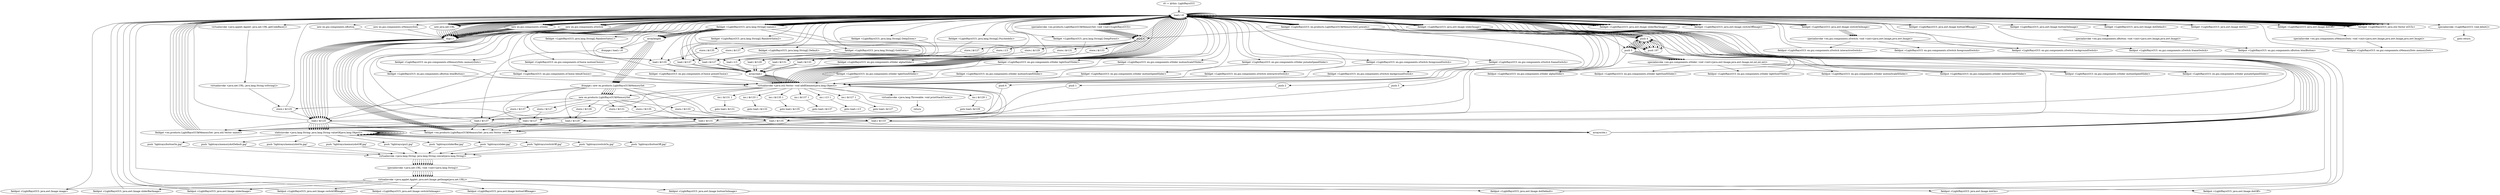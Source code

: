 digraph "" {
    "r0 := @this: LightRaysGUI"
    "load.r r0"
    "r0 := @this: LightRaysGUI"->"load.r r0";
    "virtualinvoke <java.applet.Applet: java.net.URL getCodeBase()>"
    "load.r r0"->"virtualinvoke <java.applet.Applet: java.net.URL getCodeBase()>";
    "virtualinvoke <java.net.URL: java.lang.String toString()>"
    "virtualinvoke <java.applet.Applet: java.net.URL getCodeBase()>"->"virtualinvoke <java.net.URL: java.lang.String toString()>";
    "store.r $r125"
    "virtualinvoke <java.net.URL: java.lang.String toString()>"->"store.r $r125";
    "store.r $r125"->"load.r r0";
    "load.r r0"->"load.r r0";
    "new java.net.URL"
    "load.r r0"->"new java.net.URL";
    "dup1.r"
    "new java.net.URL"->"dup1.r";
    "load.r $r125"
    "dup1.r"->"load.r $r125";
    "staticinvoke <java.lang.String: java.lang.String valueOf(java.lang.Object)>"
    "load.r $r125"->"staticinvoke <java.lang.String: java.lang.String valueOf(java.lang.Object)>";
    "staticinvoke <java.lang.String: java.lang.String valueOf(java.lang.Object)>"->"staticinvoke <java.lang.String: java.lang.String valueOf(java.lang.Object)>";
    "push \"lightrays/gui2.jpg\""
    "staticinvoke <java.lang.String: java.lang.String valueOf(java.lang.Object)>"->"push \"lightrays/gui2.jpg\"";
    "virtualinvoke <java.lang.String: java.lang.String concat(java.lang.String)>"
    "push \"lightrays/gui2.jpg\""->"virtualinvoke <java.lang.String: java.lang.String concat(java.lang.String)>";
    "specialinvoke <java.net.URL: void <init>(java.lang.String)>"
    "virtualinvoke <java.lang.String: java.lang.String concat(java.lang.String)>"->"specialinvoke <java.net.URL: void <init>(java.lang.String)>";
    "virtualinvoke <java.applet.Applet: java.awt.Image getImage(java.net.URL)>"
    "specialinvoke <java.net.URL: void <init>(java.lang.String)>"->"virtualinvoke <java.applet.Applet: java.awt.Image getImage(java.net.URL)>";
    "fieldput <LightRaysGUI: java.awt.Image image>"
    "virtualinvoke <java.applet.Applet: java.awt.Image getImage(java.net.URL)>"->"fieldput <LightRaysGUI: java.awt.Image image>";
    "fieldput <LightRaysGUI: java.awt.Image image>"->"load.r r0";
    "load.r r0"->"load.r r0";
    "load.r r0"->"new java.net.URL";
    "new java.net.URL"->"dup1.r";
    "dup1.r"->"load.r $r125";
    "load.r $r125"->"staticinvoke <java.lang.String: java.lang.String valueOf(java.lang.Object)>";
    "staticinvoke <java.lang.String: java.lang.String valueOf(java.lang.Object)>"->"staticinvoke <java.lang.String: java.lang.String valueOf(java.lang.Object)>";
    "push \"lightrays/sliderBar.jpg\""
    "staticinvoke <java.lang.String: java.lang.String valueOf(java.lang.Object)>"->"push \"lightrays/sliderBar.jpg\"";
    "push \"lightrays/sliderBar.jpg\""->"virtualinvoke <java.lang.String: java.lang.String concat(java.lang.String)>";
    "virtualinvoke <java.lang.String: java.lang.String concat(java.lang.String)>"->"specialinvoke <java.net.URL: void <init>(java.lang.String)>";
    "specialinvoke <java.net.URL: void <init>(java.lang.String)>"->"virtualinvoke <java.applet.Applet: java.awt.Image getImage(java.net.URL)>";
    "fieldput <LightRaysGUI: java.awt.Image sliderBarImage>"
    "virtualinvoke <java.applet.Applet: java.awt.Image getImage(java.net.URL)>"->"fieldput <LightRaysGUI: java.awt.Image sliderBarImage>";
    "fieldput <LightRaysGUI: java.awt.Image sliderBarImage>"->"load.r r0";
    "load.r r0"->"load.r r0";
    "load.r r0"->"new java.net.URL";
    "new java.net.URL"->"dup1.r";
    "dup1.r"->"load.r $r125";
    "load.r $r125"->"staticinvoke <java.lang.String: java.lang.String valueOf(java.lang.Object)>";
    "staticinvoke <java.lang.String: java.lang.String valueOf(java.lang.Object)>"->"staticinvoke <java.lang.String: java.lang.String valueOf(java.lang.Object)>";
    "push \"lightrays/slider.jpg\""
    "staticinvoke <java.lang.String: java.lang.String valueOf(java.lang.Object)>"->"push \"lightrays/slider.jpg\"";
    "push \"lightrays/slider.jpg\""->"virtualinvoke <java.lang.String: java.lang.String concat(java.lang.String)>";
    "virtualinvoke <java.lang.String: java.lang.String concat(java.lang.String)>"->"specialinvoke <java.net.URL: void <init>(java.lang.String)>";
    "specialinvoke <java.net.URL: void <init>(java.lang.String)>"->"virtualinvoke <java.applet.Applet: java.awt.Image getImage(java.net.URL)>";
    "fieldput <LightRaysGUI: java.awt.Image sliderImage>"
    "virtualinvoke <java.applet.Applet: java.awt.Image getImage(java.net.URL)>"->"fieldput <LightRaysGUI: java.awt.Image sliderImage>";
    "fieldput <LightRaysGUI: java.awt.Image sliderImage>"->"load.r r0";
    "load.r r0"->"load.r r0";
    "load.r r0"->"new java.net.URL";
    "new java.net.URL"->"dup1.r";
    "dup1.r"->"load.r $r125";
    "load.r $r125"->"staticinvoke <java.lang.String: java.lang.String valueOf(java.lang.Object)>";
    "staticinvoke <java.lang.String: java.lang.String valueOf(java.lang.Object)>"->"staticinvoke <java.lang.String: java.lang.String valueOf(java.lang.Object)>";
    "push \"lightrays/switchOff.jpg\""
    "staticinvoke <java.lang.String: java.lang.String valueOf(java.lang.Object)>"->"push \"lightrays/switchOff.jpg\"";
    "push \"lightrays/switchOff.jpg\""->"virtualinvoke <java.lang.String: java.lang.String concat(java.lang.String)>";
    "virtualinvoke <java.lang.String: java.lang.String concat(java.lang.String)>"->"specialinvoke <java.net.URL: void <init>(java.lang.String)>";
    "specialinvoke <java.net.URL: void <init>(java.lang.String)>"->"virtualinvoke <java.applet.Applet: java.awt.Image getImage(java.net.URL)>";
    "fieldput <LightRaysGUI: java.awt.Image switchOffImage>"
    "virtualinvoke <java.applet.Applet: java.awt.Image getImage(java.net.URL)>"->"fieldput <LightRaysGUI: java.awt.Image switchOffImage>";
    "fieldput <LightRaysGUI: java.awt.Image switchOffImage>"->"load.r r0";
    "load.r r0"->"load.r r0";
    "load.r r0"->"new java.net.URL";
    "new java.net.URL"->"dup1.r";
    "dup1.r"->"load.r $r125";
    "load.r $r125"->"staticinvoke <java.lang.String: java.lang.String valueOf(java.lang.Object)>";
    "staticinvoke <java.lang.String: java.lang.String valueOf(java.lang.Object)>"->"staticinvoke <java.lang.String: java.lang.String valueOf(java.lang.Object)>";
    "push \"lightrays/switchOn.jpg\""
    "staticinvoke <java.lang.String: java.lang.String valueOf(java.lang.Object)>"->"push \"lightrays/switchOn.jpg\"";
    "push \"lightrays/switchOn.jpg\""->"virtualinvoke <java.lang.String: java.lang.String concat(java.lang.String)>";
    "virtualinvoke <java.lang.String: java.lang.String concat(java.lang.String)>"->"specialinvoke <java.net.URL: void <init>(java.lang.String)>";
    "specialinvoke <java.net.URL: void <init>(java.lang.String)>"->"virtualinvoke <java.applet.Applet: java.awt.Image getImage(java.net.URL)>";
    "fieldput <LightRaysGUI: java.awt.Image switchOnImage>"
    "virtualinvoke <java.applet.Applet: java.awt.Image getImage(java.net.URL)>"->"fieldput <LightRaysGUI: java.awt.Image switchOnImage>";
    "fieldput <LightRaysGUI: java.awt.Image switchOnImage>"->"load.r r0";
    "load.r r0"->"load.r r0";
    "load.r r0"->"new java.net.URL";
    "new java.net.URL"->"dup1.r";
    "dup1.r"->"load.r $r125";
    "load.r $r125"->"staticinvoke <java.lang.String: java.lang.String valueOf(java.lang.Object)>";
    "staticinvoke <java.lang.String: java.lang.String valueOf(java.lang.Object)>"->"staticinvoke <java.lang.String: java.lang.String valueOf(java.lang.Object)>";
    "push \"lightrays/buttonOff.jpg\""
    "staticinvoke <java.lang.String: java.lang.String valueOf(java.lang.Object)>"->"push \"lightrays/buttonOff.jpg\"";
    "push \"lightrays/buttonOff.jpg\""->"virtualinvoke <java.lang.String: java.lang.String concat(java.lang.String)>";
    "virtualinvoke <java.lang.String: java.lang.String concat(java.lang.String)>"->"specialinvoke <java.net.URL: void <init>(java.lang.String)>";
    "specialinvoke <java.net.URL: void <init>(java.lang.String)>"->"virtualinvoke <java.applet.Applet: java.awt.Image getImage(java.net.URL)>";
    "fieldput <LightRaysGUI: java.awt.Image buttonOffImage>"
    "virtualinvoke <java.applet.Applet: java.awt.Image getImage(java.net.URL)>"->"fieldput <LightRaysGUI: java.awt.Image buttonOffImage>";
    "fieldput <LightRaysGUI: java.awt.Image buttonOffImage>"->"load.r r0";
    "load.r r0"->"load.r r0";
    "load.r r0"->"new java.net.URL";
    "new java.net.URL"->"dup1.r";
    "dup1.r"->"load.r $r125";
    "load.r $r125"->"staticinvoke <java.lang.String: java.lang.String valueOf(java.lang.Object)>";
    "staticinvoke <java.lang.String: java.lang.String valueOf(java.lang.Object)>"->"staticinvoke <java.lang.String: java.lang.String valueOf(java.lang.Object)>";
    "push \"lightrays/buttonOn.jpg\""
    "staticinvoke <java.lang.String: java.lang.String valueOf(java.lang.Object)>"->"push \"lightrays/buttonOn.jpg\"";
    "push \"lightrays/buttonOn.jpg\""->"virtualinvoke <java.lang.String: java.lang.String concat(java.lang.String)>";
    "virtualinvoke <java.lang.String: java.lang.String concat(java.lang.String)>"->"specialinvoke <java.net.URL: void <init>(java.lang.String)>";
    "specialinvoke <java.net.URL: void <init>(java.lang.String)>"->"virtualinvoke <java.applet.Applet: java.awt.Image getImage(java.net.URL)>";
    "fieldput <LightRaysGUI: java.awt.Image buttonOnImage>"
    "virtualinvoke <java.applet.Applet: java.awt.Image getImage(java.net.URL)>"->"fieldput <LightRaysGUI: java.awt.Image buttonOnImage>";
    "fieldput <LightRaysGUI: java.awt.Image buttonOnImage>"->"load.r r0";
    "load.r r0"->"load.r r0";
    "load.r r0"->"new java.net.URL";
    "new java.net.URL"->"dup1.r";
    "dup1.r"->"load.r $r125";
    "load.r $r125"->"staticinvoke <java.lang.String: java.lang.String valueOf(java.lang.Object)>";
    "staticinvoke <java.lang.String: java.lang.String valueOf(java.lang.Object)>"->"staticinvoke <java.lang.String: java.lang.String valueOf(java.lang.Object)>";
    "push \"lightrays/memorydotDefault.jpg\""
    "staticinvoke <java.lang.String: java.lang.String valueOf(java.lang.Object)>"->"push \"lightrays/memorydotDefault.jpg\"";
    "push \"lightrays/memorydotDefault.jpg\""->"virtualinvoke <java.lang.String: java.lang.String concat(java.lang.String)>";
    "virtualinvoke <java.lang.String: java.lang.String concat(java.lang.String)>"->"specialinvoke <java.net.URL: void <init>(java.lang.String)>";
    "specialinvoke <java.net.URL: void <init>(java.lang.String)>"->"virtualinvoke <java.applet.Applet: java.awt.Image getImage(java.net.URL)>";
    "fieldput <LightRaysGUI: java.awt.Image dotDefault>"
    "virtualinvoke <java.applet.Applet: java.awt.Image getImage(java.net.URL)>"->"fieldput <LightRaysGUI: java.awt.Image dotDefault>";
    "fieldput <LightRaysGUI: java.awt.Image dotDefault>"->"load.r r0";
    "load.r r0"->"load.r r0";
    "load.r r0"->"new java.net.URL";
    "new java.net.URL"->"dup1.r";
    "dup1.r"->"load.r $r125";
    "load.r $r125"->"staticinvoke <java.lang.String: java.lang.String valueOf(java.lang.Object)>";
    "staticinvoke <java.lang.String: java.lang.String valueOf(java.lang.Object)>"->"staticinvoke <java.lang.String: java.lang.String valueOf(java.lang.Object)>";
    "push \"lightrays/memorydotOn.jpg\""
    "staticinvoke <java.lang.String: java.lang.String valueOf(java.lang.Object)>"->"push \"lightrays/memorydotOn.jpg\"";
    "push \"lightrays/memorydotOn.jpg\""->"virtualinvoke <java.lang.String: java.lang.String concat(java.lang.String)>";
    "virtualinvoke <java.lang.String: java.lang.String concat(java.lang.String)>"->"specialinvoke <java.net.URL: void <init>(java.lang.String)>";
    "specialinvoke <java.net.URL: void <init>(java.lang.String)>"->"virtualinvoke <java.applet.Applet: java.awt.Image getImage(java.net.URL)>";
    "fieldput <LightRaysGUI: java.awt.Image dotOn>"
    "virtualinvoke <java.applet.Applet: java.awt.Image getImage(java.net.URL)>"->"fieldput <LightRaysGUI: java.awt.Image dotOn>";
    "fieldput <LightRaysGUI: java.awt.Image dotOn>"->"load.r r0";
    "load.r r0"->"load.r r0";
    "load.r r0"->"new java.net.URL";
    "new java.net.URL"->"dup1.r";
    "dup1.r"->"load.r $r125";
    "load.r $r125"->"staticinvoke <java.lang.String: java.lang.String valueOf(java.lang.Object)>";
    "staticinvoke <java.lang.String: java.lang.String valueOf(java.lang.Object)>"->"staticinvoke <java.lang.String: java.lang.String valueOf(java.lang.Object)>";
    "push \"lightrays/memorydotOff.jpg\""
    "staticinvoke <java.lang.String: java.lang.String valueOf(java.lang.Object)>"->"push \"lightrays/memorydotOff.jpg\"";
    "push \"lightrays/memorydotOff.jpg\""->"virtualinvoke <java.lang.String: java.lang.String concat(java.lang.String)>";
    "virtualinvoke <java.lang.String: java.lang.String concat(java.lang.String)>"->"specialinvoke <java.net.URL: void <init>(java.lang.String)>";
    "specialinvoke <java.net.URL: void <init>(java.lang.String)>"->"virtualinvoke <java.applet.Applet: java.awt.Image getImage(java.net.URL)>";
    "fieldput <LightRaysGUI: java.awt.Image dotOff>"
    "virtualinvoke <java.applet.Applet: java.awt.Image getImage(java.net.URL)>"->"fieldput <LightRaysGUI: java.awt.Image dotOff>";
    "fieldput <LightRaysGUI: java.awt.Image dotOff>"->"load.r r0";
    "new en.gui.components.xSlider"
    "load.r r0"->"new en.gui.components.xSlider";
    "new en.gui.components.xSlider"->"dup1.r";
    "dup1.r"->"load.r r0";
    "fieldget <LightRaysGUI: java.awt.Image sliderBarImage>"
    "load.r r0"->"fieldget <LightRaysGUI: java.awt.Image sliderBarImage>";
    "fieldget <LightRaysGUI: java.awt.Image sliderBarImage>"->"load.r r0";
    "fieldget <LightRaysGUI: java.awt.Image sliderImage>"
    "load.r r0"->"fieldget <LightRaysGUI: java.awt.Image sliderImage>";
    "push 4"
    "fieldget <LightRaysGUI: java.awt.Image sliderImage>"->"push 4";
    "push 197"
    "push 4"->"push 197";
    "push 197"->"push 4";
    "push 5"
    "push 4"->"push 5";
    "specialinvoke <en.gui.components.xSlider: void <init>(java.awt.Image,java.awt.Image,int,int,int,int)>"
    "push 5"->"specialinvoke <en.gui.components.xSlider: void <init>(java.awt.Image,java.awt.Image,int,int,int,int)>";
    "fieldput <LightRaysGUI: en.gui.components.xSlider alphaSlider>"
    "specialinvoke <en.gui.components.xSlider: void <init>(java.awt.Image,java.awt.Image,int,int,int,int)>"->"fieldput <LightRaysGUI: en.gui.components.xSlider alphaSlider>";
    "fieldput <LightRaysGUI: en.gui.components.xSlider alphaSlider>"->"load.r r0";
    "load.r r0"->"new en.gui.components.xSlider";
    "new en.gui.components.xSlider"->"dup1.r";
    "dup1.r"->"load.r r0";
    "load.r r0"->"fieldget <LightRaysGUI: java.awt.Image sliderBarImage>";
    "fieldget <LightRaysGUI: java.awt.Image sliderBarImage>"->"load.r r0";
    "load.r r0"->"fieldget <LightRaysGUI: java.awt.Image sliderImage>";
    "fieldget <LightRaysGUI: java.awt.Image sliderImage>"->"push 4";
    "push 4"->"push 197";
    "push 197"->"push 4";
    "push 4"->"push 5";
    "push 5"->"specialinvoke <en.gui.components.xSlider: void <init>(java.awt.Image,java.awt.Image,int,int,int,int)>";
    "fieldput <LightRaysGUI: en.gui.components.xSlider lightSizeXSlider>"
    "specialinvoke <en.gui.components.xSlider: void <init>(java.awt.Image,java.awt.Image,int,int,int,int)>"->"fieldput <LightRaysGUI: en.gui.components.xSlider lightSizeXSlider>";
    "fieldput <LightRaysGUI: en.gui.components.xSlider lightSizeXSlider>"->"load.r r0";
    "load.r r0"->"new en.gui.components.xSlider";
    "new en.gui.components.xSlider"->"dup1.r";
    "dup1.r"->"load.r r0";
    "load.r r0"->"fieldget <LightRaysGUI: java.awt.Image sliderBarImage>";
    "fieldget <LightRaysGUI: java.awt.Image sliderBarImage>"->"load.r r0";
    "load.r r0"->"fieldget <LightRaysGUI: java.awt.Image sliderImage>";
    "fieldget <LightRaysGUI: java.awt.Image sliderImage>"->"push 4";
    "push 4"->"push 197";
    "push 197"->"push 4";
    "push 4"->"push 5";
    "push 5"->"specialinvoke <en.gui.components.xSlider: void <init>(java.awt.Image,java.awt.Image,int,int,int,int)>";
    "fieldput <LightRaysGUI: en.gui.components.xSlider lightSizeYSlider>"
    "specialinvoke <en.gui.components.xSlider: void <init>(java.awt.Image,java.awt.Image,int,int,int,int)>"->"fieldput <LightRaysGUI: en.gui.components.xSlider lightSizeYSlider>";
    "fieldput <LightRaysGUI: en.gui.components.xSlider lightSizeYSlider>"->"load.r r0";
    "load.r r0"->"new en.gui.components.xSlider";
    "new en.gui.components.xSlider"->"dup1.r";
    "dup1.r"->"load.r r0";
    "load.r r0"->"fieldget <LightRaysGUI: java.awt.Image sliderBarImage>";
    "fieldget <LightRaysGUI: java.awt.Image sliderBarImage>"->"load.r r0";
    "load.r r0"->"fieldget <LightRaysGUI: java.awt.Image sliderImage>";
    "fieldget <LightRaysGUI: java.awt.Image sliderImage>"->"push 4";
    "push 4"->"push 197";
    "push 197"->"push 4";
    "push 4"->"push 5";
    "push 5"->"specialinvoke <en.gui.components.xSlider: void <init>(java.awt.Image,java.awt.Image,int,int,int,int)>";
    "fieldput <LightRaysGUI: en.gui.components.xSlider motionScaleXSlider>"
    "specialinvoke <en.gui.components.xSlider: void <init>(java.awt.Image,java.awt.Image,int,int,int,int)>"->"fieldput <LightRaysGUI: en.gui.components.xSlider motionScaleXSlider>";
    "fieldput <LightRaysGUI: en.gui.components.xSlider motionScaleXSlider>"->"load.r r0";
    "load.r r0"->"new en.gui.components.xSlider";
    "new en.gui.components.xSlider"->"dup1.r";
    "dup1.r"->"load.r r0";
    "load.r r0"->"fieldget <LightRaysGUI: java.awt.Image sliderBarImage>";
    "fieldget <LightRaysGUI: java.awt.Image sliderBarImage>"->"load.r r0";
    "load.r r0"->"fieldget <LightRaysGUI: java.awt.Image sliderImage>";
    "fieldget <LightRaysGUI: java.awt.Image sliderImage>"->"push 4";
    "push 4"->"push 197";
    "push 197"->"push 4";
    "push 4"->"push 5";
    "push 5"->"specialinvoke <en.gui.components.xSlider: void <init>(java.awt.Image,java.awt.Image,int,int,int,int)>";
    "fieldput <LightRaysGUI: en.gui.components.xSlider motionScaleYSlider>"
    "specialinvoke <en.gui.components.xSlider: void <init>(java.awt.Image,java.awt.Image,int,int,int,int)>"->"fieldput <LightRaysGUI: en.gui.components.xSlider motionScaleYSlider>";
    "fieldput <LightRaysGUI: en.gui.components.xSlider motionScaleYSlider>"->"load.r r0";
    "load.r r0"->"new en.gui.components.xSlider";
    "new en.gui.components.xSlider"->"dup1.r";
    "dup1.r"->"load.r r0";
    "load.r r0"->"fieldget <LightRaysGUI: java.awt.Image sliderBarImage>";
    "fieldget <LightRaysGUI: java.awt.Image sliderBarImage>"->"load.r r0";
    "load.r r0"->"fieldget <LightRaysGUI: java.awt.Image sliderImage>";
    "fieldget <LightRaysGUI: java.awt.Image sliderImage>"->"push 4";
    "push 4"->"push 197";
    "push 197"->"push 4";
    "push 4"->"push 5";
    "push 5"->"specialinvoke <en.gui.components.xSlider: void <init>(java.awt.Image,java.awt.Image,int,int,int,int)>";
    "fieldput <LightRaysGUI: en.gui.components.xSlider motionSpeedSlider>"
    "specialinvoke <en.gui.components.xSlider: void <init>(java.awt.Image,java.awt.Image,int,int,int,int)>"->"fieldput <LightRaysGUI: en.gui.components.xSlider motionSpeedSlider>";
    "fieldput <LightRaysGUI: en.gui.components.xSlider motionSpeedSlider>"->"load.r r0";
    "load.r r0"->"new en.gui.components.xSlider";
    "new en.gui.components.xSlider"->"dup1.r";
    "dup1.r"->"load.r r0";
    "load.r r0"->"fieldget <LightRaysGUI: java.awt.Image sliderBarImage>";
    "fieldget <LightRaysGUI: java.awt.Image sliderBarImage>"->"load.r r0";
    "load.r r0"->"fieldget <LightRaysGUI: java.awt.Image sliderImage>";
    "fieldget <LightRaysGUI: java.awt.Image sliderImage>"->"push 4";
    "push 4"->"push 197";
    "push 197"->"push 4";
    "push 4"->"push 5";
    "push 5"->"specialinvoke <en.gui.components.xSlider: void <init>(java.awt.Image,java.awt.Image,int,int,int,int)>";
    "fieldput <LightRaysGUI: en.gui.components.xSlider pulsateSpeedSlider>"
    "specialinvoke <en.gui.components.xSlider: void <init>(java.awt.Image,java.awt.Image,int,int,int,int)>"->"fieldput <LightRaysGUI: en.gui.components.xSlider pulsateSpeedSlider>";
    "fieldput <LightRaysGUI: en.gui.components.xSlider pulsateSpeedSlider>"->"load.r r0";
    "new en.gui.components.xSwitch"
    "load.r r0"->"new en.gui.components.xSwitch";
    "new en.gui.components.xSwitch"->"dup1.r";
    "dup1.r"->"load.r r0";
    "fieldget <LightRaysGUI: java.awt.Image switchOffImage>"
    "load.r r0"->"fieldget <LightRaysGUI: java.awt.Image switchOffImage>";
    "fieldget <LightRaysGUI: java.awt.Image switchOffImage>"->"load.r r0";
    "fieldget <LightRaysGUI: java.awt.Image switchOnImage>"
    "load.r r0"->"fieldget <LightRaysGUI: java.awt.Image switchOnImage>";
    "specialinvoke <en.gui.components.xSwitch: void <init>(java.awt.Image,java.awt.Image)>"
    "fieldget <LightRaysGUI: java.awt.Image switchOnImage>"->"specialinvoke <en.gui.components.xSwitch: void <init>(java.awt.Image,java.awt.Image)>";
    "fieldput <LightRaysGUI: en.gui.components.xSwitch interactiveSwitch>"
    "specialinvoke <en.gui.components.xSwitch: void <init>(java.awt.Image,java.awt.Image)>"->"fieldput <LightRaysGUI: en.gui.components.xSwitch interactiveSwitch>";
    "fieldput <LightRaysGUI: en.gui.components.xSwitch interactiveSwitch>"->"load.r r0";
    "load.r r0"->"new en.gui.components.xSwitch";
    "new en.gui.components.xSwitch"->"dup1.r";
    "dup1.r"->"load.r r0";
    "load.r r0"->"fieldget <LightRaysGUI: java.awt.Image switchOffImage>";
    "fieldget <LightRaysGUI: java.awt.Image switchOffImage>"->"load.r r0";
    "load.r r0"->"fieldget <LightRaysGUI: java.awt.Image switchOnImage>";
    "fieldget <LightRaysGUI: java.awt.Image switchOnImage>"->"specialinvoke <en.gui.components.xSwitch: void <init>(java.awt.Image,java.awt.Image)>";
    "fieldput <LightRaysGUI: en.gui.components.xSwitch foregroundSwitch>"
    "specialinvoke <en.gui.components.xSwitch: void <init>(java.awt.Image,java.awt.Image)>"->"fieldput <LightRaysGUI: en.gui.components.xSwitch foregroundSwitch>";
    "fieldput <LightRaysGUI: en.gui.components.xSwitch foregroundSwitch>"->"load.r r0";
    "load.r r0"->"new en.gui.components.xSwitch";
    "new en.gui.components.xSwitch"->"dup1.r";
    "dup1.r"->"load.r r0";
    "load.r r0"->"fieldget <LightRaysGUI: java.awt.Image switchOffImage>";
    "fieldget <LightRaysGUI: java.awt.Image switchOffImage>"->"load.r r0";
    "load.r r0"->"fieldget <LightRaysGUI: java.awt.Image switchOnImage>";
    "fieldget <LightRaysGUI: java.awt.Image switchOnImage>"->"specialinvoke <en.gui.components.xSwitch: void <init>(java.awt.Image,java.awt.Image)>";
    "fieldput <LightRaysGUI: en.gui.components.xSwitch backgroundSwitch>"
    "specialinvoke <en.gui.components.xSwitch: void <init>(java.awt.Image,java.awt.Image)>"->"fieldput <LightRaysGUI: en.gui.components.xSwitch backgroundSwitch>";
    "fieldput <LightRaysGUI: en.gui.components.xSwitch backgroundSwitch>"->"load.r r0";
    "load.r r0"->"new en.gui.components.xSwitch";
    "new en.gui.components.xSwitch"->"dup1.r";
    "dup1.r"->"load.r r0";
    "load.r r0"->"fieldget <LightRaysGUI: java.awt.Image switchOffImage>";
    "fieldget <LightRaysGUI: java.awt.Image switchOffImage>"->"load.r r0";
    "load.r r0"->"fieldget <LightRaysGUI: java.awt.Image switchOnImage>";
    "fieldget <LightRaysGUI: java.awt.Image switchOnImage>"->"specialinvoke <en.gui.components.xSwitch: void <init>(java.awt.Image,java.awt.Image)>";
    "fieldput <LightRaysGUI: en.gui.components.xSwitch frameSwitch>"
    "specialinvoke <en.gui.components.xSwitch: void <init>(java.awt.Image,java.awt.Image)>"->"fieldput <LightRaysGUI: en.gui.components.xSwitch frameSwitch>";
    "fieldput <LightRaysGUI: en.gui.components.xSwitch frameSwitch>"->"load.r r0";
    "new en.gui.components.xButton"
    "load.r r0"->"new en.gui.components.xButton";
    "new en.gui.components.xButton"->"dup1.r";
    "dup1.r"->"load.r r0";
    "fieldget <LightRaysGUI: java.awt.Image buttonOffImage>"
    "load.r r0"->"fieldget <LightRaysGUI: java.awt.Image buttonOffImage>";
    "fieldget <LightRaysGUI: java.awt.Image buttonOffImage>"->"load.r r0";
    "fieldget <LightRaysGUI: java.awt.Image buttonOnImage>"
    "load.r r0"->"fieldget <LightRaysGUI: java.awt.Image buttonOnImage>";
    "specialinvoke <en.gui.components.xButton: void <init>(java.awt.Image,java.awt.Image)>"
    "fieldget <LightRaysGUI: java.awt.Image buttonOnImage>"->"specialinvoke <en.gui.components.xButton: void <init>(java.awt.Image,java.awt.Image)>";
    "fieldput <LightRaysGUI: en.gui.components.xButton htmlButton>"
    "specialinvoke <en.gui.components.xButton: void <init>(java.awt.Image,java.awt.Image)>"->"fieldput <LightRaysGUI: en.gui.components.xButton htmlButton>";
    "fieldput <LightRaysGUI: en.gui.components.xButton htmlButton>"->"load.r r0";
    "new en.gui.components.xMemoryDots"
    "load.r r0"->"new en.gui.components.xMemoryDots";
    "new en.gui.components.xMemoryDots"->"dup1.r";
    "dup1.r"->"load.r r0";
    "fieldget <LightRaysGUI: java.awt.Image dotDefault>"
    "load.r r0"->"fieldget <LightRaysGUI: java.awt.Image dotDefault>";
    "fieldget <LightRaysGUI: java.awt.Image dotDefault>"->"load.r r0";
    "fieldget <LightRaysGUI: java.awt.Image dotOn>"
    "load.r r0"->"fieldget <LightRaysGUI: java.awt.Image dotOn>";
    "fieldget <LightRaysGUI: java.awt.Image dotOn>"->"load.r r0";
    "fieldget <LightRaysGUI: java.awt.Image dotOff>"
    "load.r r0"->"fieldget <LightRaysGUI: java.awt.Image dotOff>";
    "specialinvoke <en.gui.components.xMemoryDots: void <init>(java.awt.Image,java.awt.Image,java.awt.Image)>"
    "fieldget <LightRaysGUI: java.awt.Image dotOff>"->"specialinvoke <en.gui.components.xMemoryDots: void <init>(java.awt.Image,java.awt.Image,java.awt.Image)>";
    "fieldput <LightRaysGUI: en.gui.components.xMemoryDots memoryDots>"
    "specialinvoke <en.gui.components.xMemoryDots: void <init>(java.awt.Image,java.awt.Image,java.awt.Image)>"->"fieldput <LightRaysGUI: en.gui.components.xMemoryDots memoryDots>";
    "fieldput <LightRaysGUI: en.gui.components.xMemoryDots memoryDots>"->"load.r r0";
    "fieldget <LightRaysGUI: java.util.Vector xGUIs>"
    "load.r r0"->"fieldget <LightRaysGUI: java.util.Vector xGUIs>";
    "fieldget <LightRaysGUI: java.util.Vector xGUIs>"->"load.r r0";
    "fieldget <LightRaysGUI: en.gui.components.xSlider alphaSlider>"
    "load.r r0"->"fieldget <LightRaysGUI: en.gui.components.xSlider alphaSlider>";
    "virtualinvoke <java.util.Vector: void addElement(java.lang.Object)>"
    "fieldget <LightRaysGUI: en.gui.components.xSlider alphaSlider>"->"virtualinvoke <java.util.Vector: void addElement(java.lang.Object)>";
    "virtualinvoke <java.util.Vector: void addElement(java.lang.Object)>"->"load.r r0";
    "load.r r0"->"fieldget <LightRaysGUI: java.util.Vector xGUIs>";
    "fieldget <LightRaysGUI: java.util.Vector xGUIs>"->"load.r r0";
    "fieldget <LightRaysGUI: en.gui.components.xSlider lightSizeXSlider>"
    "load.r r0"->"fieldget <LightRaysGUI: en.gui.components.xSlider lightSizeXSlider>";
    "fieldget <LightRaysGUI: en.gui.components.xSlider lightSizeXSlider>"->"virtualinvoke <java.util.Vector: void addElement(java.lang.Object)>";
    "virtualinvoke <java.util.Vector: void addElement(java.lang.Object)>"->"load.r r0";
    "load.r r0"->"fieldget <LightRaysGUI: java.util.Vector xGUIs>";
    "fieldget <LightRaysGUI: java.util.Vector xGUIs>"->"load.r r0";
    "fieldget <LightRaysGUI: en.gui.components.xSlider lightSizeYSlider>"
    "load.r r0"->"fieldget <LightRaysGUI: en.gui.components.xSlider lightSizeYSlider>";
    "fieldget <LightRaysGUI: en.gui.components.xSlider lightSizeYSlider>"->"virtualinvoke <java.util.Vector: void addElement(java.lang.Object)>";
    "virtualinvoke <java.util.Vector: void addElement(java.lang.Object)>"->"load.r r0";
    "load.r r0"->"fieldget <LightRaysGUI: java.util.Vector xGUIs>";
    "fieldget <LightRaysGUI: java.util.Vector xGUIs>"->"load.r r0";
    "fieldget <LightRaysGUI: en.gui.components.xSlider motionScaleXSlider>"
    "load.r r0"->"fieldget <LightRaysGUI: en.gui.components.xSlider motionScaleXSlider>";
    "fieldget <LightRaysGUI: en.gui.components.xSlider motionScaleXSlider>"->"virtualinvoke <java.util.Vector: void addElement(java.lang.Object)>";
    "virtualinvoke <java.util.Vector: void addElement(java.lang.Object)>"->"load.r r0";
    "load.r r0"->"fieldget <LightRaysGUI: java.util.Vector xGUIs>";
    "fieldget <LightRaysGUI: java.util.Vector xGUIs>"->"load.r r0";
    "fieldget <LightRaysGUI: en.gui.components.xSlider motionScaleYSlider>"
    "load.r r0"->"fieldget <LightRaysGUI: en.gui.components.xSlider motionScaleYSlider>";
    "fieldget <LightRaysGUI: en.gui.components.xSlider motionScaleYSlider>"->"virtualinvoke <java.util.Vector: void addElement(java.lang.Object)>";
    "virtualinvoke <java.util.Vector: void addElement(java.lang.Object)>"->"load.r r0";
    "load.r r0"->"fieldget <LightRaysGUI: java.util.Vector xGUIs>";
    "fieldget <LightRaysGUI: java.util.Vector xGUIs>"->"load.r r0";
    "fieldget <LightRaysGUI: en.gui.components.xSlider motionSpeedSlider>"
    "load.r r0"->"fieldget <LightRaysGUI: en.gui.components.xSlider motionSpeedSlider>";
    "fieldget <LightRaysGUI: en.gui.components.xSlider motionSpeedSlider>"->"virtualinvoke <java.util.Vector: void addElement(java.lang.Object)>";
    "virtualinvoke <java.util.Vector: void addElement(java.lang.Object)>"->"load.r r0";
    "load.r r0"->"fieldget <LightRaysGUI: java.util.Vector xGUIs>";
    "fieldget <LightRaysGUI: java.util.Vector xGUIs>"->"load.r r0";
    "fieldget <LightRaysGUI: en.gui.components.xSlider pulsateSpeedSlider>"
    "load.r r0"->"fieldget <LightRaysGUI: en.gui.components.xSlider pulsateSpeedSlider>";
    "fieldget <LightRaysGUI: en.gui.components.xSlider pulsateSpeedSlider>"->"virtualinvoke <java.util.Vector: void addElement(java.lang.Object)>";
    "virtualinvoke <java.util.Vector: void addElement(java.lang.Object)>"->"load.r r0";
    "load.r r0"->"fieldget <LightRaysGUI: java.util.Vector xGUIs>";
    "fieldget <LightRaysGUI: java.util.Vector xGUIs>"->"load.r r0";
    "fieldget <LightRaysGUI: en.gui.components.xSwitch interactiveSwitch>"
    "load.r r0"->"fieldget <LightRaysGUI: en.gui.components.xSwitch interactiveSwitch>";
    "fieldget <LightRaysGUI: en.gui.components.xSwitch interactiveSwitch>"->"virtualinvoke <java.util.Vector: void addElement(java.lang.Object)>";
    "virtualinvoke <java.util.Vector: void addElement(java.lang.Object)>"->"load.r r0";
    "load.r r0"->"fieldget <LightRaysGUI: java.util.Vector xGUIs>";
    "fieldget <LightRaysGUI: java.util.Vector xGUIs>"->"load.r r0";
    "fieldget <LightRaysGUI: en.gui.components.xSwitch foregroundSwitch>"
    "load.r r0"->"fieldget <LightRaysGUI: en.gui.components.xSwitch foregroundSwitch>";
    "fieldget <LightRaysGUI: en.gui.components.xSwitch foregroundSwitch>"->"virtualinvoke <java.util.Vector: void addElement(java.lang.Object)>";
    "virtualinvoke <java.util.Vector: void addElement(java.lang.Object)>"->"load.r r0";
    "load.r r0"->"fieldget <LightRaysGUI: java.util.Vector xGUIs>";
    "fieldget <LightRaysGUI: java.util.Vector xGUIs>"->"load.r r0";
    "fieldget <LightRaysGUI: en.gui.components.xSwitch backgroundSwitch>"
    "load.r r0"->"fieldget <LightRaysGUI: en.gui.components.xSwitch backgroundSwitch>";
    "fieldget <LightRaysGUI: en.gui.components.xSwitch backgroundSwitch>"->"virtualinvoke <java.util.Vector: void addElement(java.lang.Object)>";
    "virtualinvoke <java.util.Vector: void addElement(java.lang.Object)>"->"load.r r0";
    "load.r r0"->"fieldget <LightRaysGUI: java.util.Vector xGUIs>";
    "fieldget <LightRaysGUI: java.util.Vector xGUIs>"->"load.r r0";
    "fieldget <LightRaysGUI: en.gui.components.xSwitch frameSwitch>"
    "load.r r0"->"fieldget <LightRaysGUI: en.gui.components.xSwitch frameSwitch>";
    "fieldget <LightRaysGUI: en.gui.components.xSwitch frameSwitch>"->"virtualinvoke <java.util.Vector: void addElement(java.lang.Object)>";
    "virtualinvoke <java.util.Vector: void addElement(java.lang.Object)>"->"load.r r0";
    "load.r r0"->"fieldget <LightRaysGUI: java.util.Vector xGUIs>";
    "fieldget <LightRaysGUI: java.util.Vector xGUIs>"->"load.r r0";
    "fieldget <LightRaysGUI: en.gui.components.xButton htmlButton>"
    "load.r r0"->"fieldget <LightRaysGUI: en.gui.components.xButton htmlButton>";
    "fieldget <LightRaysGUI: en.gui.components.xButton htmlButton>"->"virtualinvoke <java.util.Vector: void addElement(java.lang.Object)>";
    "virtualinvoke <java.util.Vector: void addElement(java.lang.Object)>"->"load.r r0";
    "load.r r0"->"fieldget <LightRaysGUI: java.util.Vector xGUIs>";
    "fieldget <LightRaysGUI: java.util.Vector xGUIs>"->"load.r r0";
    "fieldget <LightRaysGUI: en.gui.components.xMemoryDots memoryDots>"
    "load.r r0"->"fieldget <LightRaysGUI: en.gui.components.xMemoryDots memoryDots>";
    "fieldget <LightRaysGUI: en.gui.components.xMemoryDots memoryDots>"->"virtualinvoke <java.util.Vector: void addElement(java.lang.Object)>";
    "virtualinvoke <java.util.Vector: void addElement(java.lang.Object)>"->"load.r r0";
    "load.r r0"->"fieldget <LightRaysGUI: java.util.Vector xGUIs>";
    "fieldget <LightRaysGUI: java.util.Vector xGUIs>"->"load.r r0";
    "fieldget <LightRaysGUI: en.gui.components.xChoice blendChoice>"
    "load.r r0"->"fieldget <LightRaysGUI: en.gui.components.xChoice blendChoice>";
    "fieldget <LightRaysGUI: en.gui.components.xChoice blendChoice>"->"virtualinvoke <java.util.Vector: void addElement(java.lang.Object)>";
    "virtualinvoke <java.util.Vector: void addElement(java.lang.Object)>"->"load.r r0";
    "load.r r0"->"fieldget <LightRaysGUI: java.util.Vector xGUIs>";
    "fieldget <LightRaysGUI: java.util.Vector xGUIs>"->"load.r r0";
    "fieldget <LightRaysGUI: en.gui.components.xChoice motionChoice>"
    "load.r r0"->"fieldget <LightRaysGUI: en.gui.components.xChoice motionChoice>";
    "fieldget <LightRaysGUI: en.gui.components.xChoice motionChoice>"->"virtualinvoke <java.util.Vector: void addElement(java.lang.Object)>";
    "virtualinvoke <java.util.Vector: void addElement(java.lang.Object)>"->"load.r r0";
    "load.r r0"->"fieldget <LightRaysGUI: java.util.Vector xGUIs>";
    "fieldget <LightRaysGUI: java.util.Vector xGUIs>"->"load.r r0";
    "fieldget <LightRaysGUI: en.gui.components.xChoice presetChoice>"
    "load.r r0"->"fieldget <LightRaysGUI: en.gui.components.xChoice presetChoice>";
    "fieldget <LightRaysGUI: en.gui.components.xChoice presetChoice>"->"virtualinvoke <java.util.Vector: void addElement(java.lang.Object)>";
    "new en.products.LightRaysGUI$MemorySet"
    "virtualinvoke <java.util.Vector: void addElement(java.lang.Object)>"->"new en.products.LightRaysGUI$MemorySet";
    "new en.products.LightRaysGUI$MemorySet"->"store.r $r125";
    "store.r $r125"->"load.r $r125";
    "load.r $r125"->"load.r r0";
    "specialinvoke <en.products.LightRaysGUI$MemorySet: void <init>(LightRaysGUI)>"
    "load.r r0"->"specialinvoke <en.products.LightRaysGUI$MemorySet: void <init>(LightRaysGUI)>";
    "push 0"
    "specialinvoke <en.products.LightRaysGUI$MemorySet: void <init>(LightRaysGUI)>"->"push 0";
    "store.i $r127"
    "push 0"->"store.i $r127";
    "load.i $r127"
    "store.i $r127"->"load.i $r127";
    "load.i $r127"->"load.r r0";
    "fieldget <LightRaysGUI: java.lang.String[] names>"
    "load.r r0"->"fieldget <LightRaysGUI: java.lang.String[] names>";
    "arraylength"
    "fieldget <LightRaysGUI: java.lang.String[] names>"->"arraylength";
    "ifcmpge.i new en.products.LightRaysGUI$MemorySet"
    "arraylength"->"ifcmpge.i new en.products.LightRaysGUI$MemorySet";
    "ifcmpge.i new en.products.LightRaysGUI$MemorySet"->"load.r $r125";
    "fieldget <en.products.LightRaysGUI$MemorySet: java.util.Vector names>"
    "load.r $r125"->"fieldget <en.products.LightRaysGUI$MemorySet: java.util.Vector names>";
    "fieldget <en.products.LightRaysGUI$MemorySet: java.util.Vector names>"->"load.r r0";
    "load.r r0"->"fieldget <LightRaysGUI: java.lang.String[] names>";
    "fieldget <LightRaysGUI: java.lang.String[] names>"->"load.i $r127";
    "arrayread.r"
    "load.i $r127"->"arrayread.r";
    "arrayread.r"->"virtualinvoke <java.util.Vector: void addElement(java.lang.Object)>";
    "virtualinvoke <java.util.Vector: void addElement(java.lang.Object)>"->"load.r $r125";
    "fieldget <en.products.LightRaysGUI$MemorySet: java.util.Vector values>"
    "load.r $r125"->"fieldget <en.products.LightRaysGUI$MemorySet: java.util.Vector values>";
    "fieldget <en.products.LightRaysGUI$MemorySet: java.util.Vector values>"->"load.r r0";
    "fieldget <LightRaysGUI: java.lang.String[] Default>"
    "load.r r0"->"fieldget <LightRaysGUI: java.lang.String[] Default>";
    "fieldget <LightRaysGUI: java.lang.String[] Default>"->"load.i $r127";
    "load.i $r127"->"arrayread.r";
    "arrayread.r"->"virtualinvoke <java.util.Vector: void addElement(java.lang.Object)>";
    "inc.i $r127 1"
    "virtualinvoke <java.util.Vector: void addElement(java.lang.Object)>"->"inc.i $r127 1";
    "goto load.i $r127"
    "inc.i $r127 1"->"goto load.i $r127";
    "virtualinvoke <java.lang.Throwable: void printStackTrace()>"
    "virtualinvoke <java.util.Vector: void addElement(java.lang.Object)>"->"virtualinvoke <java.lang.Throwable: void printStackTrace()>";
    "return"
    "virtualinvoke <java.lang.Throwable: void printStackTrace()>"->"return";
    "ifcmpge.i new en.products.LightRaysGUI$MemorySet"->"new en.products.LightRaysGUI$MemorySet";
    "store.r $r127"
    "new en.products.LightRaysGUI$MemorySet"->"store.r $r127";
    "load.r $r127"
    "store.r $r127"->"load.r $r127";
    "load.r $r127"->"load.r r0";
    "load.r r0"->"specialinvoke <en.products.LightRaysGUI$MemorySet: void <init>(LightRaysGUI)>";
    "specialinvoke <en.products.LightRaysGUI$MemorySet: void <init>(LightRaysGUI)>"->"push 0";
    "store.i $r129"
    "push 0"->"store.i $r129";
    "load.i $r129"
    "store.i $r129"->"load.i $r129";
    "load.i $r129"->"load.r r0";
    "load.r r0"->"fieldget <LightRaysGUI: java.lang.String[] names>";
    "fieldget <LightRaysGUI: java.lang.String[] names>"->"arraylength";
    "arraylength"->"ifcmpge.i new en.products.LightRaysGUI$MemorySet";
    "ifcmpge.i new en.products.LightRaysGUI$MemorySet"->"load.r $r127";
    "load.r $r127"->"fieldget <en.products.LightRaysGUI$MemorySet: java.util.Vector names>";
    "fieldget <en.products.LightRaysGUI$MemorySet: java.util.Vector names>"->"load.r r0";
    "load.r r0"->"fieldget <LightRaysGUI: java.lang.String[] names>";
    "fieldget <LightRaysGUI: java.lang.String[] names>"->"load.i $r129";
    "load.i $r129"->"arrayread.r";
    "arrayread.r"->"virtualinvoke <java.util.Vector: void addElement(java.lang.Object)>";
    "virtualinvoke <java.util.Vector: void addElement(java.lang.Object)>"->"load.r $r127";
    "load.r $r127"->"fieldget <en.products.LightRaysGUI$MemorySet: java.util.Vector values>";
    "fieldget <en.products.LightRaysGUI$MemorySet: java.util.Vector values>"->"load.r r0";
    "fieldget <LightRaysGUI: java.lang.String[] DeepZoom>"
    "load.r r0"->"fieldget <LightRaysGUI: java.lang.String[] DeepZoom>";
    "fieldget <LightRaysGUI: java.lang.String[] DeepZoom>"->"load.i $r129";
    "load.i $r129"->"arrayread.r";
    "arrayread.r"->"virtualinvoke <java.util.Vector: void addElement(java.lang.Object)>";
    "inc.i $r129 1"
    "virtualinvoke <java.util.Vector: void addElement(java.lang.Object)>"->"inc.i $r129 1";
    "goto load.i $r129"
    "inc.i $r129 1"->"goto load.i $r129";
    "ifcmpge.i new en.products.LightRaysGUI$MemorySet"->"new en.products.LightRaysGUI$MemorySet";
    "store.r $r129"
    "new en.products.LightRaysGUI$MemorySet"->"store.r $r129";
    "load.r $r129"
    "store.r $r129"->"load.r $r129";
    "load.r $r129"->"load.r r0";
    "load.r r0"->"specialinvoke <en.products.LightRaysGUI$MemorySet: void <init>(LightRaysGUI)>";
    "specialinvoke <en.products.LightRaysGUI$MemorySet: void <init>(LightRaysGUI)>"->"push 0";
    "store.i $r131"
    "push 0"->"store.i $r131";
    "load.i $r131"
    "store.i $r131"->"load.i $r131";
    "load.i $r131"->"load.r r0";
    "load.r r0"->"fieldget <LightRaysGUI: java.lang.String[] names>";
    "fieldget <LightRaysGUI: java.lang.String[] names>"->"arraylength";
    "arraylength"->"ifcmpge.i new en.products.LightRaysGUI$MemorySet";
    "ifcmpge.i new en.products.LightRaysGUI$MemorySet"->"load.r $r129";
    "load.r $r129"->"fieldget <en.products.LightRaysGUI$MemorySet: java.util.Vector names>";
    "fieldget <en.products.LightRaysGUI$MemorySet: java.util.Vector names>"->"load.r r0";
    "load.r r0"->"fieldget <LightRaysGUI: java.lang.String[] names>";
    "fieldget <LightRaysGUI: java.lang.String[] names>"->"load.i $r131";
    "load.i $r131"->"arrayread.r";
    "arrayread.r"->"virtualinvoke <java.util.Vector: void addElement(java.lang.Object)>";
    "virtualinvoke <java.util.Vector: void addElement(java.lang.Object)>"->"load.r $r129";
    "load.r $r129"->"fieldget <en.products.LightRaysGUI$MemorySet: java.util.Vector values>";
    "fieldget <en.products.LightRaysGUI$MemorySet: java.util.Vector values>"->"load.r r0";
    "fieldget <LightRaysGUI: java.lang.String[] Psychedelic>"
    "load.r r0"->"fieldget <LightRaysGUI: java.lang.String[] Psychedelic>";
    "fieldget <LightRaysGUI: java.lang.String[] Psychedelic>"->"load.i $r131";
    "load.i $r131"->"arrayread.r";
    "arrayread.r"->"virtualinvoke <java.util.Vector: void addElement(java.lang.Object)>";
    "inc.i $r131 1"
    "virtualinvoke <java.util.Vector: void addElement(java.lang.Object)>"->"inc.i $r131 1";
    "goto load.i $r131"
    "inc.i $r131 1"->"goto load.i $r131";
    "ifcmpge.i new en.products.LightRaysGUI$MemorySet"->"new en.products.LightRaysGUI$MemorySet";
    "store.r $r131"
    "new en.products.LightRaysGUI$MemorySet"->"store.r $r131";
    "load.r $r131"
    "store.r $r131"->"load.r $r131";
    "load.r $r131"->"load.r r0";
    "load.r r0"->"specialinvoke <en.products.LightRaysGUI$MemorySet: void <init>(LightRaysGUI)>";
    "specialinvoke <en.products.LightRaysGUI$MemorySet: void <init>(LightRaysGUI)>"->"push 0";
    "store.i $r133"
    "push 0"->"store.i $r133";
    "load.i $r133"
    "store.i $r133"->"load.i $r133";
    "load.i $r133"->"load.r r0";
    "load.r r0"->"fieldget <LightRaysGUI: java.lang.String[] names>";
    "fieldget <LightRaysGUI: java.lang.String[] names>"->"arraylength";
    "arraylength"->"ifcmpge.i new en.products.LightRaysGUI$MemorySet";
    "ifcmpge.i new en.products.LightRaysGUI$MemorySet"->"load.r $r131";
    "load.r $r131"->"fieldget <en.products.LightRaysGUI$MemorySet: java.util.Vector names>";
    "fieldget <en.products.LightRaysGUI$MemorySet: java.util.Vector names>"->"load.r r0";
    "load.r r0"->"fieldget <LightRaysGUI: java.lang.String[] names>";
    "fieldget <LightRaysGUI: java.lang.String[] names>"->"load.i $r133";
    "load.i $r133"->"arrayread.r";
    "arrayread.r"->"virtualinvoke <java.util.Vector: void addElement(java.lang.Object)>";
    "virtualinvoke <java.util.Vector: void addElement(java.lang.Object)>"->"load.r $r131";
    "load.r $r131"->"fieldget <en.products.LightRaysGUI$MemorySet: java.util.Vector values>";
    "fieldget <en.products.LightRaysGUI$MemorySet: java.util.Vector values>"->"load.r r0";
    "fieldget <LightRaysGUI: java.lang.String[] DeepForest>"
    "load.r r0"->"fieldget <LightRaysGUI: java.lang.String[] DeepForest>";
    "fieldget <LightRaysGUI: java.lang.String[] DeepForest>"->"load.i $r133";
    "load.i $r133"->"arrayread.r";
    "arrayread.r"->"virtualinvoke <java.util.Vector: void addElement(java.lang.Object)>";
    "inc.i $r133 1"
    "virtualinvoke <java.util.Vector: void addElement(java.lang.Object)>"->"inc.i $r133 1";
    "goto load.i $r133"
    "inc.i $r133 1"->"goto load.i $r133";
    "ifcmpge.i new en.products.LightRaysGUI$MemorySet"->"new en.products.LightRaysGUI$MemorySet";
    "store.r $r133"
    "new en.products.LightRaysGUI$MemorySet"->"store.r $r133";
    "load.r $r133"
    "store.r $r133"->"load.r $r133";
    "load.r $r133"->"load.r r0";
    "load.r r0"->"specialinvoke <en.products.LightRaysGUI$MemorySet: void <init>(LightRaysGUI)>";
    "specialinvoke <en.products.LightRaysGUI$MemorySet: void <init>(LightRaysGUI)>"->"push 0";
    "store.i $r135"
    "push 0"->"store.i $r135";
    "load.i $r135"
    "store.i $r135"->"load.i $r135";
    "load.i $r135"->"load.r r0";
    "load.r r0"->"fieldget <LightRaysGUI: java.lang.String[] names>";
    "fieldget <LightRaysGUI: java.lang.String[] names>"->"arraylength";
    "arraylength"->"ifcmpge.i new en.products.LightRaysGUI$MemorySet";
    "ifcmpge.i new en.products.LightRaysGUI$MemorySet"->"load.r $r133";
    "load.r $r133"->"fieldget <en.products.LightRaysGUI$MemorySet: java.util.Vector names>";
    "fieldget <en.products.LightRaysGUI$MemorySet: java.util.Vector names>"->"load.r r0";
    "load.r r0"->"fieldget <LightRaysGUI: java.lang.String[] names>";
    "fieldget <LightRaysGUI: java.lang.String[] names>"->"load.i $r135";
    "load.i $r135"->"arrayread.r";
    "arrayread.r"->"virtualinvoke <java.util.Vector: void addElement(java.lang.Object)>";
    "virtualinvoke <java.util.Vector: void addElement(java.lang.Object)>"->"load.r $r133";
    "load.r $r133"->"fieldget <en.products.LightRaysGUI$MemorySet: java.util.Vector values>";
    "fieldget <en.products.LightRaysGUI$MemorySet: java.util.Vector values>"->"load.r r0";
    "fieldget <LightRaysGUI: java.lang.String[] RainbowSatin1>"
    "load.r r0"->"fieldget <LightRaysGUI: java.lang.String[] RainbowSatin1>";
    "fieldget <LightRaysGUI: java.lang.String[] RainbowSatin1>"->"load.i $r135";
    "load.i $r135"->"arrayread.r";
    "arrayread.r"->"virtualinvoke <java.util.Vector: void addElement(java.lang.Object)>";
    "inc.i $r135 1"
    "virtualinvoke <java.util.Vector: void addElement(java.lang.Object)>"->"inc.i $r135 1";
    "goto load.i $r135"
    "inc.i $r135 1"->"goto load.i $r135";
    "ifcmpge.i new en.products.LightRaysGUI$MemorySet"->"new en.products.LightRaysGUI$MemorySet";
    "store.r $r135"
    "new en.products.LightRaysGUI$MemorySet"->"store.r $r135";
    "load.r $r135"
    "store.r $r135"->"load.r $r135";
    "load.r $r135"->"load.r r0";
    "load.r r0"->"specialinvoke <en.products.LightRaysGUI$MemorySet: void <init>(LightRaysGUI)>";
    "specialinvoke <en.products.LightRaysGUI$MemorySet: void <init>(LightRaysGUI)>"->"push 0";
    "store.i $r137"
    "push 0"->"store.i $r137";
    "load.i $r137"
    "store.i $r137"->"load.i $r137";
    "load.i $r137"->"load.r r0";
    "load.r r0"->"fieldget <LightRaysGUI: java.lang.String[] names>";
    "fieldget <LightRaysGUI: java.lang.String[] names>"->"arraylength";
    "arraylength"->"ifcmpge.i new en.products.LightRaysGUI$MemorySet";
    "ifcmpge.i new en.products.LightRaysGUI$MemorySet"->"load.r $r135";
    "load.r $r135"->"fieldget <en.products.LightRaysGUI$MemorySet: java.util.Vector names>";
    "fieldget <en.products.LightRaysGUI$MemorySet: java.util.Vector names>"->"load.r r0";
    "load.r r0"->"fieldget <LightRaysGUI: java.lang.String[] names>";
    "fieldget <LightRaysGUI: java.lang.String[] names>"->"load.i $r137";
    "load.i $r137"->"arrayread.r";
    "arrayread.r"->"virtualinvoke <java.util.Vector: void addElement(java.lang.Object)>";
    "virtualinvoke <java.util.Vector: void addElement(java.lang.Object)>"->"load.r $r135";
    "load.r $r135"->"fieldget <en.products.LightRaysGUI$MemorySet: java.util.Vector values>";
    "fieldget <en.products.LightRaysGUI$MemorySet: java.util.Vector values>"->"load.r r0";
    "fieldget <LightRaysGUI: java.lang.String[] RainbowSatin2>"
    "load.r r0"->"fieldget <LightRaysGUI: java.lang.String[] RainbowSatin2>";
    "fieldget <LightRaysGUI: java.lang.String[] RainbowSatin2>"->"load.i $r137";
    "load.i $r137"->"arrayread.r";
    "arrayread.r"->"virtualinvoke <java.util.Vector: void addElement(java.lang.Object)>";
    "inc.i $r137 1"
    "virtualinvoke <java.util.Vector: void addElement(java.lang.Object)>"->"inc.i $r137 1";
    "goto load.i $r137"
    "inc.i $r137 1"->"goto load.i $r137";
    "ifcmpge.i new en.products.LightRaysGUI$MemorySet"->"new en.products.LightRaysGUI$MemorySet";
    "store.r $r137"
    "new en.products.LightRaysGUI$MemorySet"->"store.r $r137";
    "load.r $r137"
    "store.r $r137"->"load.r $r137";
    "load.r $r137"->"load.r r0";
    "load.r r0"->"specialinvoke <en.products.LightRaysGUI$MemorySet: void <init>(LightRaysGUI)>";
    "specialinvoke <en.products.LightRaysGUI$MemorySet: void <init>(LightRaysGUI)>"->"push 0";
    "store.i i13"
    "push 0"->"store.i i13";
    "load.i i13"
    "store.i i13"->"load.i i13";
    "load.i i13"->"load.r r0";
    "load.r r0"->"fieldget <LightRaysGUI: java.lang.String[] names>";
    "fieldget <LightRaysGUI: java.lang.String[] names>"->"arraylength";
    "ifcmpge.i load.r r0"
    "arraylength"->"ifcmpge.i load.r r0";
    "ifcmpge.i load.r r0"->"load.r $r137";
    "load.r $r137"->"fieldget <en.products.LightRaysGUI$MemorySet: java.util.Vector names>";
    "fieldget <en.products.LightRaysGUI$MemorySet: java.util.Vector names>"->"load.r r0";
    "load.r r0"->"fieldget <LightRaysGUI: java.lang.String[] names>";
    "fieldget <LightRaysGUI: java.lang.String[] names>"->"load.i i13";
    "load.i i13"->"arrayread.r";
    "arrayread.r"->"virtualinvoke <java.util.Vector: void addElement(java.lang.Object)>";
    "virtualinvoke <java.util.Vector: void addElement(java.lang.Object)>"->"load.r $r137";
    "load.r $r137"->"fieldget <en.products.LightRaysGUI$MemorySet: java.util.Vector values>";
    "fieldget <en.products.LightRaysGUI$MemorySet: java.util.Vector values>"->"load.r r0";
    "fieldget <LightRaysGUI: java.lang.String[] GoldSatin>"
    "load.r r0"->"fieldget <LightRaysGUI: java.lang.String[] GoldSatin>";
    "fieldget <LightRaysGUI: java.lang.String[] GoldSatin>"->"load.i i13";
    "load.i i13"->"arrayread.r";
    "arrayread.r"->"virtualinvoke <java.util.Vector: void addElement(java.lang.Object)>";
    "inc.i i13 1"
    "virtualinvoke <java.util.Vector: void addElement(java.lang.Object)>"->"inc.i i13 1";
    "goto load.i i13"
    "inc.i i13 1"->"goto load.i i13";
    "ifcmpge.i load.r r0"->"load.r r0";
    "fieldget <LightRaysGUI: en.products.LightRaysGUI$MemorySet[] presets>"
    "load.r r0"->"fieldget <LightRaysGUI: en.products.LightRaysGUI$MemorySet[] presets>";
    "fieldget <LightRaysGUI: en.products.LightRaysGUI$MemorySet[] presets>"->"push 0";
    "push 0"->"load.r $r125";
    "arraywrite.r"
    "load.r $r125"->"arraywrite.r";
    "arraywrite.r"->"load.r r0";
    "load.r r0"->"fieldget <LightRaysGUI: en.products.LightRaysGUI$MemorySet[] presets>";
    "push 1"
    "fieldget <LightRaysGUI: en.products.LightRaysGUI$MemorySet[] presets>"->"push 1";
    "push 1"->"load.r $r127";
    "load.r $r127"->"arraywrite.r";
    "arraywrite.r"->"load.r r0";
    "load.r r0"->"fieldget <LightRaysGUI: en.products.LightRaysGUI$MemorySet[] presets>";
    "push 2"
    "fieldget <LightRaysGUI: en.products.LightRaysGUI$MemorySet[] presets>"->"push 2";
    "push 2"->"load.r $r129";
    "load.r $r129"->"arraywrite.r";
    "arraywrite.r"->"load.r r0";
    "load.r r0"->"fieldget <LightRaysGUI: en.products.LightRaysGUI$MemorySet[] presets>";
    "push 3"
    "fieldget <LightRaysGUI: en.products.LightRaysGUI$MemorySet[] presets>"->"push 3";
    "push 3"->"load.r $r131";
    "load.r $r131"->"arraywrite.r";
    "arraywrite.r"->"load.r r0";
    "load.r r0"->"fieldget <LightRaysGUI: en.products.LightRaysGUI$MemorySet[] presets>";
    "fieldget <LightRaysGUI: en.products.LightRaysGUI$MemorySet[] presets>"->"push 4";
    "push 4"->"load.r $r133";
    "load.r $r133"->"arraywrite.r";
    "arraywrite.r"->"load.r r0";
    "load.r r0"->"fieldget <LightRaysGUI: en.products.LightRaysGUI$MemorySet[] presets>";
    "fieldget <LightRaysGUI: en.products.LightRaysGUI$MemorySet[] presets>"->"push 5";
    "push 5"->"load.r $r135";
    "load.r $r135"->"arraywrite.r";
    "arraywrite.r"->"load.r r0";
    "load.r r0"->"fieldget <LightRaysGUI: en.products.LightRaysGUI$MemorySet[] presets>";
    "push 6"
    "fieldget <LightRaysGUI: en.products.LightRaysGUI$MemorySet[] presets>"->"push 6";
    "push 6"->"load.r $r137";
    "load.r $r137"->"arraywrite.r";
    "arraywrite.r"->"load.r r0";
    "specialinvoke <LightRaysGUI: void jbInit()>"
    "load.r r0"->"specialinvoke <LightRaysGUI: void jbInit()>";
    "goto return"
    "specialinvoke <LightRaysGUI: void jbInit()>"->"goto return";
}
